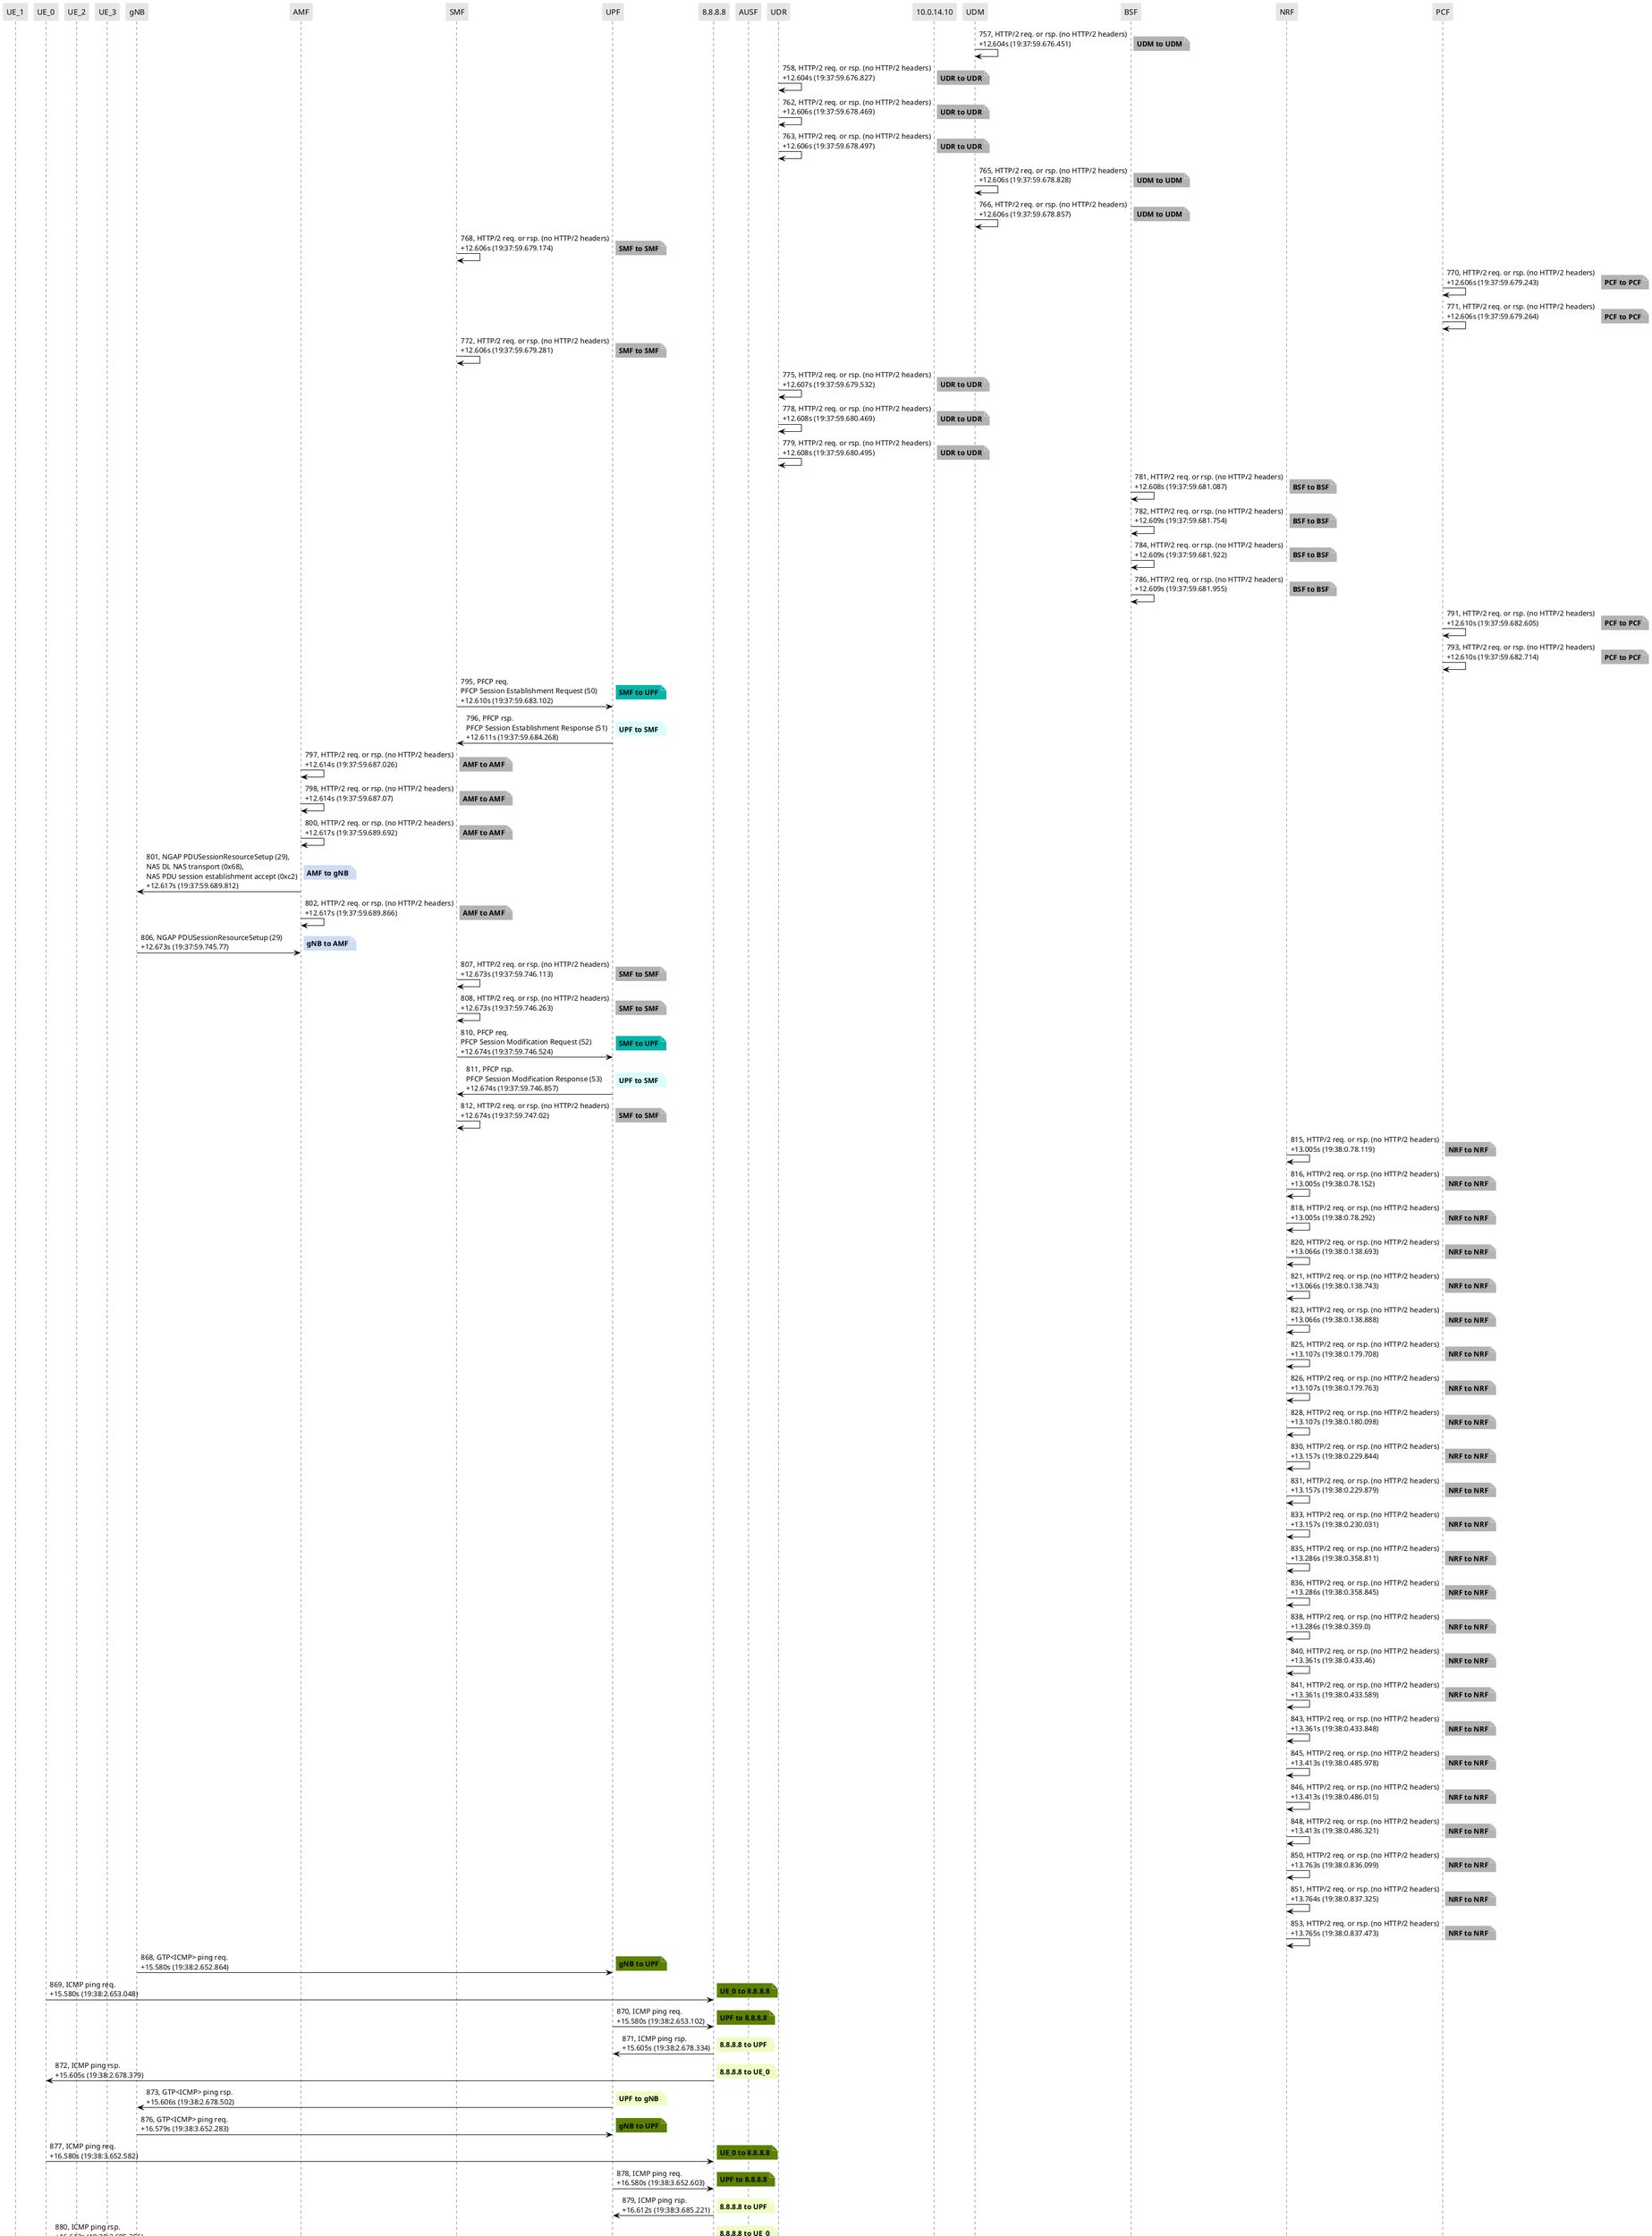 @startuml
skinparam shadowing false
skinparam NoteBorderColor white
skinparam sequence {
    ArrowColor black
    LifeLineBorderColor black
    LifeLineBackgroundColor black
    ParticipantBorderColor white
    ParticipantBackgroundColor #e6e6e6
}
participant "UE_1"
participant "UE_0"
participant "UE_2"
participant "UE_3"
participant "gNB"
participant "AMF"
participant "SMF"
participant "UPF"
participant "8.8.8.8"
participant "AUSF"
participant "UDR"
participant "10.0.14.10"
participant "UDM"
participant "BSF"
participant "NRF"
participant "PCF"

"UDM" -> "UDM": 757, HTTP/2 req. or rsp. (no HTTP/2 headers)\n+12.604s (19:37:59.676.451)

note right #b3b3b3
**UDM to UDM**
end note

"UDR" -> "UDR": 758, HTTP/2 req. or rsp. (no HTTP/2 headers)\n+12.604s (19:37:59.676.827)

note right #b3b3b3
**UDR to UDR**
end note

"UDR" -> "UDR": 762, HTTP/2 req. or rsp. (no HTTP/2 headers)\n+12.606s (19:37:59.678.469)

note right #b3b3b3
**UDR to UDR**
end note

"UDR" -> "UDR": 763, HTTP/2 req. or rsp. (no HTTP/2 headers)\n+12.606s (19:37:59.678.497)

note right #b3b3b3
**UDR to UDR**
end note

"UDM" -> "UDM": 765, HTTP/2 req. or rsp. (no HTTP/2 headers)\n+12.606s (19:37:59.678.828)

note right #b3b3b3
**UDM to UDM**
end note

"UDM" -> "UDM": 766, HTTP/2 req. or rsp. (no HTTP/2 headers)\n+12.606s (19:37:59.678.857)

note right #b3b3b3
**UDM to UDM**
end note

"SMF" -> "SMF": 768, HTTP/2 req. or rsp. (no HTTP/2 headers)\n+12.606s (19:37:59.679.174)

note right #b3b3b3
**SMF to SMF**
end note

"PCF" -> "PCF": 770, HTTP/2 req. or rsp. (no HTTP/2 headers)\n+12.606s (19:37:59.679.243)

note right #b3b3b3
**PCF to PCF**
end note

"PCF" -> "PCF": 771, HTTP/2 req. or rsp. (no HTTP/2 headers)\n+12.606s (19:37:59.679.264)

note right #b3b3b3
**PCF to PCF**
end note

"SMF" -> "SMF": 772, HTTP/2 req. or rsp. (no HTTP/2 headers)\n+12.606s (19:37:59.679.281)

note right #b3b3b3
**SMF to SMF**
end note

"UDR" -> "UDR": 775, HTTP/2 req. or rsp. (no HTTP/2 headers)\n+12.607s (19:37:59.679.532)

note right #b3b3b3
**UDR to UDR**
end note

"UDR" -> "UDR": 778, HTTP/2 req. or rsp. (no HTTP/2 headers)\n+12.608s (19:37:59.680.469)

note right #b3b3b3
**UDR to UDR**
end note

"UDR" -> "UDR": 779, HTTP/2 req. or rsp. (no HTTP/2 headers)\n+12.608s (19:37:59.680.495)

note right #b3b3b3
**UDR to UDR**
end note

"BSF" -> "BSF": 781, HTTP/2 req. or rsp. (no HTTP/2 headers)\n+12.608s (19:37:59.681.087)

note right #b3b3b3
**BSF to BSF**
end note

"BSF" -> "BSF": 782, HTTP/2 req. or rsp. (no HTTP/2 headers)\n+12.609s (19:37:59.681.754)

note right #b3b3b3
**BSF to BSF**
end note

"BSF" -> "BSF": 784, HTTP/2 req. or rsp. (no HTTP/2 headers)\n+12.609s (19:37:59.681.922)

note right #b3b3b3
**BSF to BSF**
end note

"BSF" -> "BSF": 786, HTTP/2 req. or rsp. (no HTTP/2 headers)\n+12.609s (19:37:59.681.955)

note right #b3b3b3
**BSF to BSF**
end note

"PCF" -> "PCF": 791, HTTP/2 req. or rsp. (no HTTP/2 headers)\n+12.610s (19:37:59.682.605)

note right #b3b3b3
**PCF to PCF**
end note

"PCF" -> "PCF": 793, HTTP/2 req. or rsp. (no HTTP/2 headers)\n+12.610s (19:37:59.682.714)

note right #b3b3b3
**PCF to PCF**
end note

"SMF" -> "UPF": 795, PFCP req.\nPFCP Session Establishment Request (50)\n+12.610s (19:37:59.683.102)

note right #03B5AA
**SMF to UPF**
end note

"UPF" -> "SMF": 796, PFCP rsp.\nPFCP Session Establishment Response (51)\n+12.611s (19:37:59.684.268)

note right #D7FEFC
**UPF to SMF**
end note

"AMF" -> "AMF": 797, HTTP/2 req. or rsp. (no HTTP/2 headers)\n+12.614s (19:37:59.687.026)

note right #b3b3b3
**AMF to AMF**
end note

"AMF" -> "AMF": 798, HTTP/2 req. or rsp. (no HTTP/2 headers)\n+12.614s (19:37:59.687.07)

note right #b3b3b3
**AMF to AMF**
end note

"AMF" -> "AMF": 800, HTTP/2 req. or rsp. (no HTTP/2 headers)\n+12.617s (19:37:59.689.692)

note right #b3b3b3
**AMF to AMF**
end note

"AMF" -> "gNB": 801, NGAP PDUSessionResourceSetup (29),\nNAS DL NAS transport (0x68),\nNAS PDU session establishment accept (0xc2)\n+12.617s (19:37:59.689.812)

note right #CDDCF3
**AMF to gNB**
end note

"AMF" -> "AMF": 802, HTTP/2 req. or rsp. (no HTTP/2 headers)\n+12.617s (19:37:59.689.866)

note right #b3b3b3
**AMF to AMF**
end note

"gNB" -> "AMF": 806, NGAP PDUSessionResourceSetup (29)\n+12.673s (19:37:59.745.77)

note right #CDDCF3
**gNB to AMF**
end note

"SMF" -> "SMF": 807, HTTP/2 req. or rsp. (no HTTP/2 headers)\n+12.673s (19:37:59.746.113)

note right #b3b3b3
**SMF to SMF**
end note

"SMF" -> "SMF": 808, HTTP/2 req. or rsp. (no HTTP/2 headers)\n+12.673s (19:37:59.746.263)

note right #b3b3b3
**SMF to SMF**
end note

"SMF" -> "UPF": 810, PFCP req.\nPFCP Session Modification Request (52)\n+12.674s (19:37:59.746.524)

note right #03B5AA
**SMF to UPF**
end note

"UPF" -> "SMF": 811, PFCP rsp.\nPFCP Session Modification Response (53)\n+12.674s (19:37:59.746.857)

note right #D7FEFC
**UPF to SMF**
end note

"SMF" -> "SMF": 812, HTTP/2 req. or rsp. (no HTTP/2 headers)\n+12.674s (19:37:59.747.02)

note right #b3b3b3
**SMF to SMF**
end note

"NRF" -> "NRF": 815, HTTP/2 req. or rsp. (no HTTP/2 headers)\n+13.005s (19:38:0.78.119)

note right #b3b3b3
**NRF to NRF**
end note

"NRF" -> "NRF": 816, HTTP/2 req. or rsp. (no HTTP/2 headers)\n+13.005s (19:38:0.78.152)

note right #b3b3b3
**NRF to NRF**
end note

"NRF" -> "NRF": 818, HTTP/2 req. or rsp. (no HTTP/2 headers)\n+13.005s (19:38:0.78.292)

note right #b3b3b3
**NRF to NRF**
end note

"NRF" -> "NRF": 820, HTTP/2 req. or rsp. (no HTTP/2 headers)\n+13.066s (19:38:0.138.693)

note right #b3b3b3
**NRF to NRF**
end note

"NRF" -> "NRF": 821, HTTP/2 req. or rsp. (no HTTP/2 headers)\n+13.066s (19:38:0.138.743)

note right #b3b3b3
**NRF to NRF**
end note

"NRF" -> "NRF": 823, HTTP/2 req. or rsp. (no HTTP/2 headers)\n+13.066s (19:38:0.138.888)

note right #b3b3b3
**NRF to NRF**
end note

"NRF" -> "NRF": 825, HTTP/2 req. or rsp. (no HTTP/2 headers)\n+13.107s (19:38:0.179.708)

note right #b3b3b3
**NRF to NRF**
end note

"NRF" -> "NRF": 826, HTTP/2 req. or rsp. (no HTTP/2 headers)\n+13.107s (19:38:0.179.763)

note right #b3b3b3
**NRF to NRF**
end note

"NRF" -> "NRF": 828, HTTP/2 req. or rsp. (no HTTP/2 headers)\n+13.107s (19:38:0.180.098)

note right #b3b3b3
**NRF to NRF**
end note

"NRF" -> "NRF": 830, HTTP/2 req. or rsp. (no HTTP/2 headers)\n+13.157s (19:38:0.229.844)

note right #b3b3b3
**NRF to NRF**
end note

"NRF" -> "NRF": 831, HTTP/2 req. or rsp. (no HTTP/2 headers)\n+13.157s (19:38:0.229.879)

note right #b3b3b3
**NRF to NRF**
end note

"NRF" -> "NRF": 833, HTTP/2 req. or rsp. (no HTTP/2 headers)\n+13.157s (19:38:0.230.031)

note right #b3b3b3
**NRF to NRF**
end note

"NRF" -> "NRF": 835, HTTP/2 req. or rsp. (no HTTP/2 headers)\n+13.286s (19:38:0.358.811)

note right #b3b3b3
**NRF to NRF**
end note

"NRF" -> "NRF": 836, HTTP/2 req. or rsp. (no HTTP/2 headers)\n+13.286s (19:38:0.358.845)

note right #b3b3b3
**NRF to NRF**
end note

"NRF" -> "NRF": 838, HTTP/2 req. or rsp. (no HTTP/2 headers)\n+13.286s (19:38:0.359.0)

note right #b3b3b3
**NRF to NRF**
end note

"NRF" -> "NRF": 840, HTTP/2 req. or rsp. (no HTTP/2 headers)\n+13.361s (19:38:0.433.46)

note right #b3b3b3
**NRF to NRF**
end note

"NRF" -> "NRF": 841, HTTP/2 req. or rsp. (no HTTP/2 headers)\n+13.361s (19:38:0.433.589)

note right #b3b3b3
**NRF to NRF**
end note

"NRF" -> "NRF": 843, HTTP/2 req. or rsp. (no HTTP/2 headers)\n+13.361s (19:38:0.433.848)

note right #b3b3b3
**NRF to NRF**
end note

"NRF" -> "NRF": 845, HTTP/2 req. or rsp. (no HTTP/2 headers)\n+13.413s (19:38:0.485.978)

note right #b3b3b3
**NRF to NRF**
end note

"NRF" -> "NRF": 846, HTTP/2 req. or rsp. (no HTTP/2 headers)\n+13.413s (19:38:0.486.015)

note right #b3b3b3
**NRF to NRF**
end note

"NRF" -> "NRF": 848, HTTP/2 req. or rsp. (no HTTP/2 headers)\n+13.413s (19:38:0.486.321)

note right #b3b3b3
**NRF to NRF**
end note

"NRF" -> "NRF": 850, HTTP/2 req. or rsp. (no HTTP/2 headers)\n+13.763s (19:38:0.836.099)

note right #b3b3b3
**NRF to NRF**
end note

"NRF" -> "NRF": 851, HTTP/2 req. or rsp. (no HTTP/2 headers)\n+13.764s (19:38:0.837.325)

note right #b3b3b3
**NRF to NRF**
end note

"NRF" -> "NRF": 853, HTTP/2 req. or rsp. (no HTTP/2 headers)\n+13.765s (19:38:0.837.473)

note right #b3b3b3
**NRF to NRF**
end note

"gNB" -> "UPF": 868, GTP<ICMP> ping req.\n+15.580s (19:38:2.652.864)

note right #5C8001
**gNB to UPF**
end note

"UE_0" -> "8.8.8.8": 869, ICMP ping req.\n+15.580s (19:38:2.653.048)

note right #5C8001
**UE_0 to 8.8.8.8**
end note

"UPF" -> "8.8.8.8": 870, ICMP ping req.\n+15.580s (19:38:2.653.102)

note right #5C8001
**UPF to 8.8.8.8**
end note

"8.8.8.8" -> "UPF": 871, ICMP ping rsp.\n+15.605s (19:38:2.678.334)

note right #EDFEC2
**8.8.8.8 to UPF**
end note

"8.8.8.8" -> "UE_0": 872, ICMP ping rsp.\n+15.605s (19:38:2.678.379)

note right #EDFEC2
**8.8.8.8 to UE_0**
end note

"UPF" -> "gNB": 873, GTP<ICMP> ping rsp.\n+15.606s (19:38:2.678.502)

note right #EDFEC2
**UPF to gNB**
end note

"gNB" -> "UPF": 876, GTP<ICMP> ping req.\n+16.579s (19:38:3.652.283)

note right #5C8001
**gNB to UPF**
end note

"UE_0" -> "8.8.8.8": 877, ICMP ping req.\n+16.580s (19:38:3.652.582)

note right #5C8001
**UE_0 to 8.8.8.8**
end note

"UPF" -> "8.8.8.8": 878, ICMP ping req.\n+16.580s (19:38:3.652.603)

note right #5C8001
**UPF to 8.8.8.8**
end note

"8.8.8.8" -> "UPF": 879, ICMP ping rsp.\n+16.612s (19:38:3.685.221)

note right #EDFEC2
**8.8.8.8 to UPF**
end note

"8.8.8.8" -> "UE_0": 880, ICMP ping rsp.\n+16.612s (19:38:3.685.256)

note right #EDFEC2
**8.8.8.8 to UE_0**
end note

"UPF" -> "gNB": 881, GTP<ICMP> ping rsp.\n+16.612s (19:38:3.685.364)

note right #EDFEC2
**UPF to gNB**
end note

"gNB" -> "UPF": 906, GTP<ICMP> ping req.\n+17.583s (19:38:4.656.338)

note right #5C8001
**gNB to UPF**
end note

"UE_0" -> "8.8.8.8": 907, ICMP ping req.\n+17.584s (19:38:4.656.853)

note right #5C8001
**UE_0 to 8.8.8.8**
end note

"UPF" -> "8.8.8.8": 908, ICMP ping req.\n+17.584s (19:38:4.656.95)

note right #5C8001
**UPF to 8.8.8.8**
end note

"8.8.8.8" -> "UPF": 909, ICMP ping rsp.\n+17.609s (19:38:4.681.925)

note right #EDFEC2
**8.8.8.8 to UPF**
end note

"8.8.8.8" -> "UE_0": 910, ICMP ping rsp.\n+17.609s (19:38:4.681.95)

note right #EDFEC2
**8.8.8.8 to UE_0**
end note

"UPF" -> "gNB": 911, GTP<ICMP> ping rsp.\n+17.609s (19:38:4.682.115)

note right #EDFEC2
**UPF to gNB**
end note

"gNB" -> "UPF": 920, GTP<ICMP> ping req.\n+18.584s (19:38:5.657.324)

note right #5C8001
**gNB to UPF**
end note

"UE_0" -> "8.8.8.8": 921, ICMP ping req.\n+18.586s (19:38:5.658.421)

note right #5C8001
**UE_0 to 8.8.8.8**
end note

"UPF" -> "8.8.8.8": 922, ICMP ping req.\n+18.586s (19:38:5.658.45)

note right #5C8001
**UPF to 8.8.8.8**
end note

"8.8.8.8" -> "UPF": 924, ICMP ping rsp.\n+18.610s (19:38:5.683.311)

note right #EDFEC2
**8.8.8.8 to UPF**
end note

"8.8.8.8" -> "UE_0": 925, ICMP ping rsp.\n+18.610s (19:38:5.683.339)

note right #EDFEC2
**8.8.8.8 to UE_0**
end note

"UPF" -> "gNB": 926, GTP<ICMP> ping rsp.\n+18.611s (19:38:5.683.408)

note right #EDFEC2
**UPF to gNB**
end note

"gNB" -> "UPF": 937, GTP<ICMP> ping req.\n+19.585s (19:38:6.657.393)

note right #5C8001
**gNB to UPF**
end note

"UE_0" -> "8.8.8.8": 938, ICMP ping req.\n+19.585s (19:38:6.658.183)

note right #5C8001
**UE_0 to 8.8.8.8**
end note

"UPF" -> "8.8.8.8": 939, ICMP ping req.\n+19.586s (19:38:6.658.42)

note right #5C8001
**UPF to 8.8.8.8**
end note

"8.8.8.8" -> "UPF": 940, ICMP ping rsp.\n+19.601s (19:38:6.673.821)

note right #EDFEC2
**8.8.8.8 to UPF**
end note

"8.8.8.8" -> "UE_0": 941, ICMP ping rsp.\n+19.601s (19:38:6.673.869)

note right #EDFEC2
**8.8.8.8 to UE_0**
end note

"UPF" -> "gNB": 942, GTP<ICMP> ping rsp.\n+19.601s (19:38:6.674.064)

note right #EDFEC2
**UPF to gNB**
end note

"gNB" -> "UPF": 943, GTP<ICMP> ping req.\n+19.648s (19:38:6.720.71)

note right #5C8001
**gNB to UPF**
end note

"UE_1" -> "8.8.8.8": 944, ICMP ping req.\n+19.649s (19:38:6.722.069)

note right #5C8001
**UE_1 to 8.8.8.8**
end note

"UPF" -> "8.8.8.8": 945, ICMP ping req.\n+19.649s (19:38:6.722.12)

note right #5C8001
**UPF to 8.8.8.8**
end note

"8.8.8.8" -> "UPF": 946, ICMP ping rsp.\n+19.672s (19:38:6.745.281)

note right #EDFEC2
**8.8.8.8 to UPF**
end note

"8.8.8.8" -> "UE_1": 947, ICMP ping rsp.\n+19.672s (19:38:6.745.323)

note right #EDFEC2
**8.8.8.8 to UE_1**
end note

"UPF" -> "gNB": 948, GTP<ICMP> ping rsp.\n+19.673s (19:38:6.745.727)

note right #EDFEC2
**UPF to gNB**
end note

"gNB" -> "UPF": 949, GTP<ICMP> ping req.\n+20.650s (19:38:7.722.522)

note right #5C8001
**gNB to UPF**
end note

"UE_1" -> "8.8.8.8": 950, ICMP ping req.\n+20.650s (19:38:7.722.672)

note right #5C8001
**UE_1 to 8.8.8.8**
end note

"UPF" -> "8.8.8.8": 951, ICMP ping req.\n+20.650s (19:38:7.722.712)

note right #5C8001
**UPF to 8.8.8.8**
end note

"8.8.8.8" -> "UPF": 954, ICMP ping rsp.\n+20.691s (19:38:7.764.005)

note right #EDFEC2
**8.8.8.8 to UPF**
end note

"8.8.8.8" -> "UE_1": 955, ICMP ping rsp.\n+20.691s (19:38:7.764.035)

note right #EDFEC2
**8.8.8.8 to UE_1**
end note

"UPF" -> "gNB": 956, GTP<ICMP> ping rsp.\n+20.691s (19:38:7.764.128)

note right #EDFEC2
**UPF to gNB**
end note

"gNB" -> "UPF": 957, GTP<ICMP> ping req.\n+21.665s (19:38:8.738.368)

note right #5C8001
**gNB to UPF**
end note

"UE_1" -> "8.8.8.8": 958, ICMP ping req.\n+21.666s (19:38:8.738.52)

note right #5C8001
**UE_1 to 8.8.8.8**
end note

@enduml
